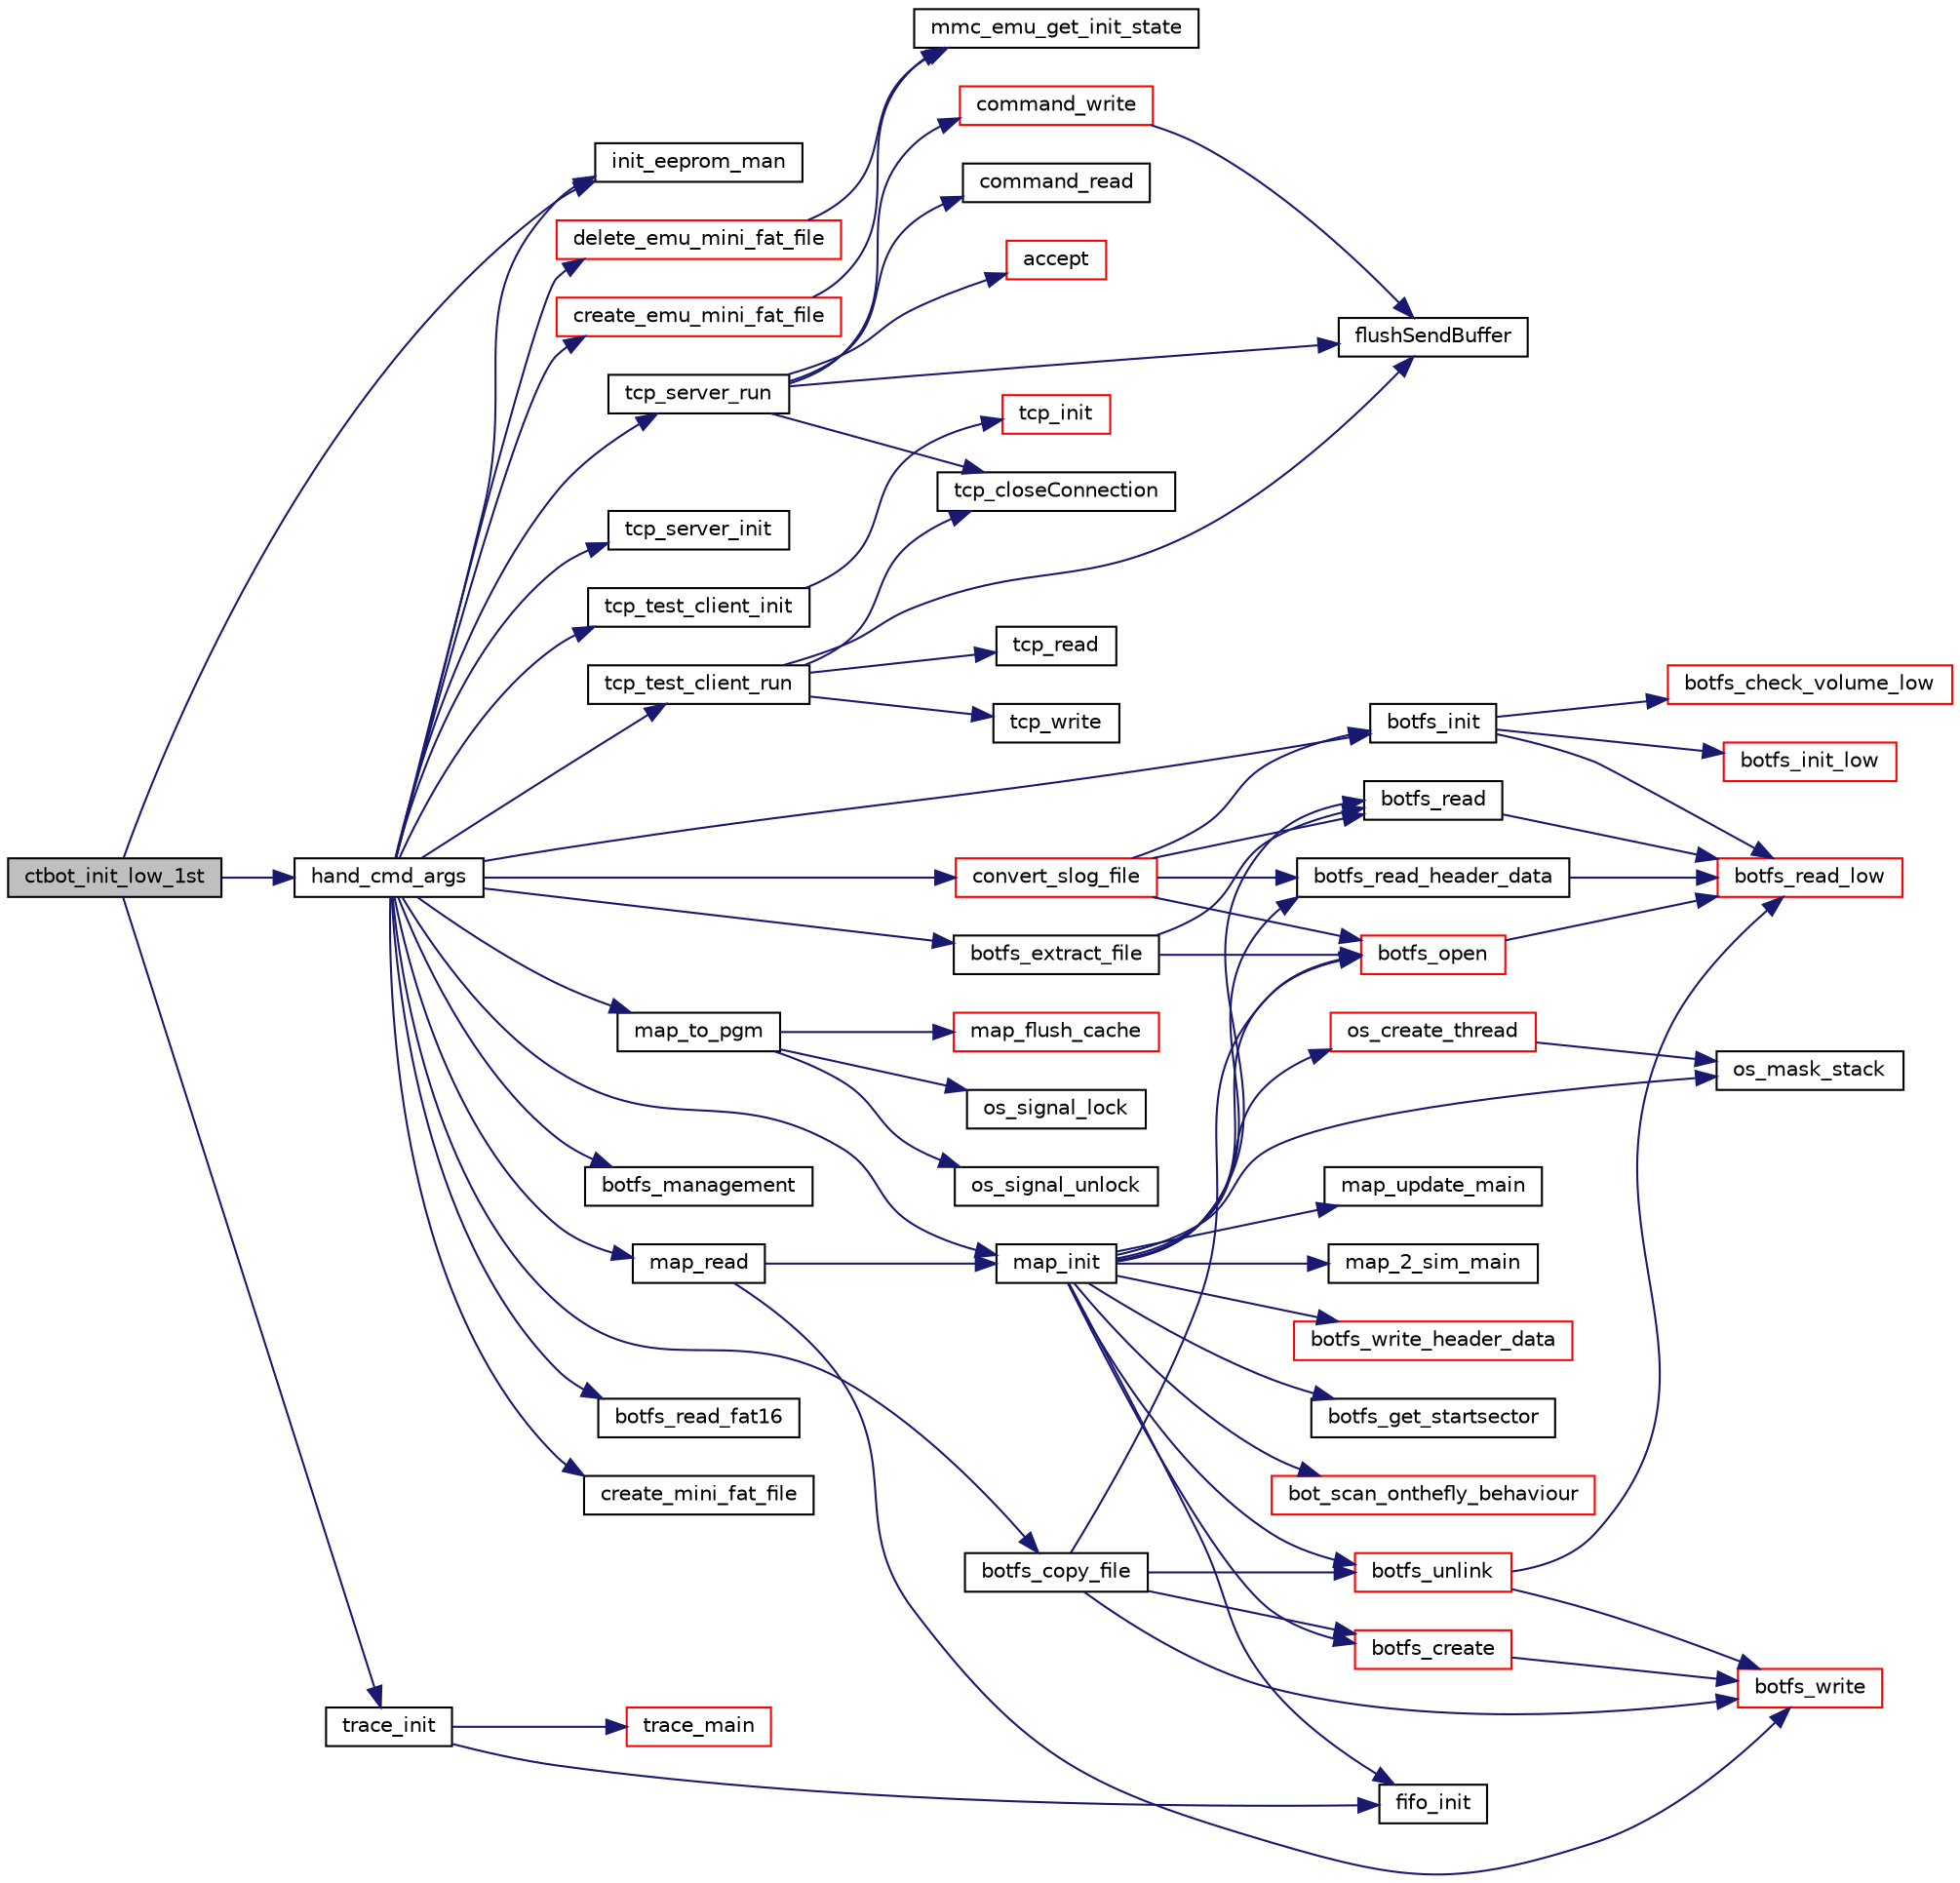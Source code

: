 digraph G
{
  edge [fontname="Helvetica",fontsize="10",labelfontname="Helvetica",labelfontsize="10"];
  node [fontname="Helvetica",fontsize="10",shape=record];
  rankdir="LR";
  Node1 [label="ctbot_init_low_1st",height=0.2,width=0.4,color="black", fillcolor="grey75", style="filled" fontcolor="black"];
  Node1 -> Node2 [color="midnightblue",fontsize="10",style="solid",fontname="Helvetica"];
  Node2 [label="init_eeprom_man",height=0.2,width=0.4,color="black", fillcolor="white", style="filled",URL="$eeprom__pc_8c.html#a336de810ea7306c784aa421048de9626"];
  Node1 -> Node3 [color="midnightblue",fontsize="10",style="solid",fontname="Helvetica"];
  Node3 [label="hand_cmd_args",height=0.2,width=0.4,color="black", fillcolor="white", style="filled",URL="$cmd__tools_8h.html#ae1c7028ff0debe29c4678277a854e5e1",tooltip="Behandelt die Kommandozeilen-Argumente."];
  Node3 -> Node4 [color="midnightblue",fontsize="10",style="solid",fontname="Helvetica"];
  Node4 [label="tcp_server_init",height=0.2,width=0.4,color="black", fillcolor="white", style="filled",URL="$tcp-server_8h.html#a1064c47dd79ee34077d1983e415b5ca7"];
  Node3 -> Node5 [color="midnightblue",fontsize="10",style="solid",fontname="Helvetica"];
  Node5 [label="tcp_server_run",height=0.2,width=0.4,color="black", fillcolor="white", style="filled",URL="$tcp-server_8h.html#ace4243c07e325ba60c2eeb228743ea1b"];
  Node5 -> Node6 [color="midnightblue",fontsize="10",style="solid",fontname="Helvetica"];
  Node6 [label="accept",height=0.2,width=0.4,color="red", fillcolor="white", style="filled",URL="$ubasic_8c.html#aa2d72051274fdc2aafa92cf26f8f8189"];
  Node5 -> Node7 [color="midnightblue",fontsize="10",style="solid",fontname="Helvetica"];
  Node7 [label="command_write",height=0.2,width=0.4,color="red", fillcolor="white", style="filled",URL="$command_8c.html#a419b75ed34551408822d9caee3cd5206"];
  Node7 -> Node8 [color="midnightblue",fontsize="10",style="solid",fontname="Helvetica"];
  Node8 [label="flushSendBuffer",height=0.2,width=0.4,color="black", fillcolor="white", style="filled",URL="$tcp_8h.html#aae71e1682727310afab282923a80c968"];
  Node5 -> Node8 [color="midnightblue",fontsize="10",style="solid",fontname="Helvetica"];
  Node5 -> Node9 [color="midnightblue",fontsize="10",style="solid",fontname="Helvetica"];
  Node9 [label="command_read",height=0.2,width=0.4,color="black", fillcolor="white", style="filled",URL="$command_8c.html#a710f03c0bca16a1965fc97647f41ee06"];
  Node5 -> Node10 [color="midnightblue",fontsize="10",style="solid",fontname="Helvetica"];
  Node10 [label="tcp_closeConnection",height=0.2,width=0.4,color="black", fillcolor="white", style="filled",URL="$tcp_8h.html#a533156f7515b0fac54217758ded89cec"];
  Node3 -> Node11 [color="midnightblue",fontsize="10",style="solid",fontname="Helvetica"];
  Node11 [label="tcp_test_client_init",height=0.2,width=0.4,color="black", fillcolor="white", style="filled",URL="$tcp-server_8h.html#ae9f36864880c59f4b2e7f2cdbfa427be"];
  Node11 -> Node12 [color="midnightblue",fontsize="10",style="solid",fontname="Helvetica"];
  Node12 [label="tcp_init",height=0.2,width=0.4,color="red", fillcolor="white", style="filled",URL="$tcp_8h.html#a51de4ded7d342456d31722493c92c969"];
  Node3 -> Node13 [color="midnightblue",fontsize="10",style="solid",fontname="Helvetica"];
  Node13 [label="tcp_test_client_run",height=0.2,width=0.4,color="black", fillcolor="white", style="filled",URL="$tcp-server_8h.html#ae95ffb3258b0e976ccc4424b8f22103f"];
  Node13 -> Node14 [color="midnightblue",fontsize="10",style="solid",fontname="Helvetica"];
  Node14 [label="tcp_read",height=0.2,width=0.4,color="black", fillcolor="white", style="filled",URL="$tcp_8h.html#a294129207dee66dc263765f8dd00351b"];
  Node13 -> Node15 [color="midnightblue",fontsize="10",style="solid",fontname="Helvetica"];
  Node15 [label="tcp_write",height=0.2,width=0.4,color="black", fillcolor="white", style="filled",URL="$tcp_8h.html#abf5327c9ea7eb20615c07b4ffd833abb"];
  Node13 -> Node8 [color="midnightblue",fontsize="10",style="solid",fontname="Helvetica"];
  Node13 -> Node10 [color="midnightblue",fontsize="10",style="solid",fontname="Helvetica"];
  Node3 -> Node16 [color="midnightblue",fontsize="10",style="solid",fontname="Helvetica"];
  Node16 [label="map_read",height=0.2,width=0.4,color="black", fillcolor="white", style="filled",URL="$map_8c.html#a11f527d97dcbb43f9ae363ac36e1feea"];
  Node16 -> Node17 [color="midnightblue",fontsize="10",style="solid",fontname="Helvetica"];
  Node17 [label="map_init",height=0.2,width=0.4,color="black", fillcolor="white", style="filled",URL="$map_8c.html#aa0e2581b7a7a791c8a20d4e3320ada4d"];
  Node17 -> Node18 [color="midnightblue",fontsize="10",style="solid",fontname="Helvetica"];
  Node18 [label="bot_scan_onthefly_behaviour",height=0.2,width=0.4,color="red", fillcolor="white", style="filled",URL="$behaviour__scan_8c.html#a06a99ebf4e3fe7e4d494589add4429df"];
  Node17 -> Node19 [color="midnightblue",fontsize="10",style="solid",fontname="Helvetica"];
  Node19 [label="os_mask_stack",height=0.2,width=0.4,color="black", fillcolor="white", style="filled",URL="$os__thread_8c.html#ac0440fe078802d66f53552e2eaec35fb"];
  Node17 -> Node20 [color="midnightblue",fontsize="10",style="solid",fontname="Helvetica"];
  Node20 [label="fifo_init",height=0.2,width=0.4,color="black", fillcolor="white", style="filled",URL="$fifo_8c.html#a125e7099a807c9ec1e62227f84723248"];
  Node17 -> Node21 [color="midnightblue",fontsize="10",style="solid",fontname="Helvetica"];
  Node21 [label="os_create_thread",height=0.2,width=0.4,color="red", fillcolor="white", style="filled",URL="$os__thread_8h.html#a2225be2eb34882c09ae7ad31a8b07207"];
  Node21 -> Node19 [color="midnightblue",fontsize="10",style="solid",fontname="Helvetica"];
  Node17 -> Node22 [color="midnightblue",fontsize="10",style="solid",fontname="Helvetica"];
  Node22 [label="map_update_main",height=0.2,width=0.4,color="black", fillcolor="white", style="filled",URL="$map_8c.html#abf9428d5d42d86411f2b54a8f37a4bf1"];
  Node17 -> Node23 [color="midnightblue",fontsize="10",style="solid",fontname="Helvetica"];
  Node23 [label="map_2_sim_main",height=0.2,width=0.4,color="black", fillcolor="white", style="filled",URL="$map_8c.html#afb01cbd50e58cb1dcb1681886ad8f29c"];
  Node17 -> Node24 [color="midnightblue",fontsize="10",style="solid",fontname="Helvetica"];
  Node24 [label="botfs_open",height=0.2,width=0.4,color="red", fillcolor="white", style="filled",URL="$botfs_8c.html#aad0605bba52a09999f158cb2e371a5de",tooltip="Oeffnet eine Datei."];
  Node24 -> Node25 [color="midnightblue",fontsize="10",style="solid",fontname="Helvetica"];
  Node25 [label="botfs_read_low",height=0.2,width=0.4,color="red", fillcolor="white", style="filled",URL="$botfs-low_8h.html#ad79b36f6afd1740d03f6551a2418e733",tooltip="Liest einen BOTFS_BLOCK_SIZE Byte grossen Block."];
  Node17 -> Node26 [color="midnightblue",fontsize="10",style="solid",fontname="Helvetica"];
  Node26 [label="botfs_unlink",height=0.2,width=0.4,color="red", fillcolor="white", style="filled",URL="$botfs_8c.html#a51db2e9a9426dc9edb351cc81edd7a70",tooltip="Entfernt eine Datei."];
  Node26 -> Node27 [color="midnightblue",fontsize="10",style="solid",fontname="Helvetica"];
  Node27 [label="botfs_write",height=0.2,width=0.4,color="red", fillcolor="white", style="filled",URL="$botfs_8c.html#afe7539a83c840b120ef8996557fd0e9a",tooltip="Schreibt BOTFS_BLOCK_SIZE Bytes aus einem Puffer in eine Datei."];
  Node26 -> Node25 [color="midnightblue",fontsize="10",style="solid",fontname="Helvetica"];
  Node17 -> Node28 [color="midnightblue",fontsize="10",style="solid",fontname="Helvetica"];
  Node28 [label="botfs_create",height=0.2,width=0.4,color="red", fillcolor="white", style="filled",URL="$botfs_8c.html#a5eab2bbbace8faac17e9a9a35719d89a",tooltip="Legt eine neue Datei an."];
  Node28 -> Node27 [color="midnightblue",fontsize="10",style="solid",fontname="Helvetica"];
  Node17 -> Node29 [color="midnightblue",fontsize="10",style="solid",fontname="Helvetica"];
  Node29 [label="botfs_read_header_data",height=0.2,width=0.4,color="black", fillcolor="white", style="filled",URL="$botfs_8c.html#a4f5aa83fae2a2682310842df4c8458e0",tooltip="Liest die frei verwendbaren Header-Daten einer Datei aus."];
  Node29 -> Node25 [color="midnightblue",fontsize="10",style="solid",fontname="Helvetica"];
  Node17 -> Node30 [color="midnightblue",fontsize="10",style="solid",fontname="Helvetica"];
  Node30 [label="botfs_write_header_data",height=0.2,width=0.4,color="red", fillcolor="white", style="filled",URL="$botfs_8c.html#a4211d1027e05944d4aff015446e01b62",tooltip="Schreib die frei verwendbaren Header-Daten einer Datei in den Header."];
  Node17 -> Node31 [color="midnightblue",fontsize="10",style="solid",fontname="Helvetica"];
  Node31 [label="botfs_get_startsector",height=0.2,width=0.4,color="black", fillcolor="white", style="filled",URL="$botfs_8c.html#ab1b873903671002d1b01240d6d800f55",tooltip="Gibt die physische Blockadresse des Dateianfangs zurueck."];
  Node17 -> Node32 [color="midnightblue",fontsize="10",style="solid",fontname="Helvetica"];
  Node32 [label="botfs_read",height=0.2,width=0.4,color="black", fillcolor="white", style="filled",URL="$botfs_8c.html#a71348fbe8ed02ee7b07b6ab789a400ab",tooltip="Liest BOTFS_BLOCK_SIZE Bytes aus einer Datei in einen Puffer."];
  Node32 -> Node25 [color="midnightblue",fontsize="10",style="solid",fontname="Helvetica"];
  Node16 -> Node27 [color="midnightblue",fontsize="10",style="solid",fontname="Helvetica"];
  Node3 -> Node33 [color="midnightblue",fontsize="10",style="solid",fontname="Helvetica"];
  Node33 [label="botfs_init",height=0.2,width=0.4,color="black", fillcolor="white", style="filled",URL="$botfs_8c.html#a9452100255630000f8d3a3540f3546a3",tooltip="Initialisiert ein Volume."];
  Node33 -> Node34 [color="midnightblue",fontsize="10",style="solid",fontname="Helvetica"];
  Node34 [label="botfs_init_low",height=0.2,width=0.4,color="red", fillcolor="white", style="filled",URL="$botfs-low_8h.html#a04a8d2f38bf2c9d01e787da13cb73dc8",tooltip="Laedt das Volume."];
  Node33 -> Node25 [color="midnightblue",fontsize="10",style="solid",fontname="Helvetica"];
  Node33 -> Node35 [color="midnightblue",fontsize="10",style="solid",fontname="Helvetica"];
  Node35 [label="botfs_check_volume_low",height=0.2,width=0.4,color="red", fillcolor="white", style="filled",URL="$botfs-low_8h.html#a2c8ce5783b030602ef6b682f7c67202a",tooltip="Ueberprueft ein geladenes Volume."];
  Node3 -> Node17 [color="midnightblue",fontsize="10",style="solid",fontname="Helvetica"];
  Node3 -> Node36 [color="midnightblue",fontsize="10",style="solid",fontname="Helvetica"];
  Node36 [label="map_to_pgm",height=0.2,width=0.4,color="black", fillcolor="white", style="filled",URL="$map_8c.html#ac439afb4a034a8a0c4cfc7421a6000db"];
  Node36 -> Node37 [color="midnightblue",fontsize="10",style="solid",fontname="Helvetica"];
  Node37 [label="map_flush_cache",height=0.2,width=0.4,color="red", fillcolor="white", style="filled",URL="$map_8c.html#a5c151bce0e665ee98fac1465d692fef0"];
  Node36 -> Node38 [color="midnightblue",fontsize="10",style="solid",fontname="Helvetica"];
  Node38 [label="os_signal_lock",height=0.2,width=0.4,color="black", fillcolor="white", style="filled",URL="$os__thread__pc_8c.html#ae59b1320daae9dc263c512b326e91c00"];
  Node36 -> Node39 [color="midnightblue",fontsize="10",style="solid",fontname="Helvetica"];
  Node39 [label="os_signal_unlock",height=0.2,width=0.4,color="black", fillcolor="white", style="filled",URL="$os__thread__pc_8c.html#aa0b166109be9754de9b8b863b8d197c7"];
  Node3 -> Node40 [color="midnightblue",fontsize="10",style="solid",fontname="Helvetica"];
  Node40 [label="botfs_management",height=0.2,width=0.4,color="black", fillcolor="white", style="filled",URL="$botfs_8h.html#a6ed6b6e4817d4435956735eedaeae3e4",tooltip="Management-Tools fuer BotFS."];
  Node3 -> Node41 [color="midnightblue",fontsize="10",style="solid",fontname="Helvetica"];
  Node41 [label="botfs_copy_file",height=0.2,width=0.4,color="black", fillcolor="white", style="filled",URL="$botfs_8h.html#a855fac9127fb0e3076b60da2f9a1650f",tooltip="Kopiert eine Datei vom PC-Dateisystem auf das BotFS-Volume."];
  Node41 -> Node24 [color="midnightblue",fontsize="10",style="solid",fontname="Helvetica"];
  Node41 -> Node26 [color="midnightblue",fontsize="10",style="solid",fontname="Helvetica"];
  Node41 -> Node28 [color="midnightblue",fontsize="10",style="solid",fontname="Helvetica"];
  Node41 -> Node27 [color="midnightblue",fontsize="10",style="solid",fontname="Helvetica"];
  Node3 -> Node42 [color="midnightblue",fontsize="10",style="solid",fontname="Helvetica"];
  Node42 [label="botfs_extract_file",height=0.2,width=0.4,color="black", fillcolor="white", style="filled",URL="$botfs_8h.html#aaf7266e0becb9ea37380a0c6486db40b",tooltip="Kopiert eine Datei vom BotfS-Volume ins PC-Dateisystem."];
  Node42 -> Node24 [color="midnightblue",fontsize="10",style="solid",fontname="Helvetica"];
  Node42 -> Node32 [color="midnightblue",fontsize="10",style="solid",fontname="Helvetica"];
  Node3 -> Node43 [color="midnightblue",fontsize="10",style="solid",fontname="Helvetica"];
  Node43 [label="botfs_read_fat16",height=0.2,width=0.4,color="black", fillcolor="white", style="filled",URL="$botfs_8h.html#a3b1852754b9352e456042f31f5242d6c",tooltip="Zeigt Informationen ueber jeden Eintrag des Root-Verzeichnisses einer FAT16-Partition an..."];
  Node3 -> Node44 [color="midnightblue",fontsize="10",style="solid",fontname="Helvetica"];
  Node44 [label="create_mini_fat_file",height=0.2,width=0.4,color="black", fillcolor="white", style="filled",URL="$mini-fat__pc_8c.html#a698b3ffad1edb0ad8dc1b0f5451799b3"];
  Node3 -> Node45 [color="midnightblue",fontsize="10",style="solid",fontname="Helvetica"];
  Node45 [label="create_emu_mini_fat_file",height=0.2,width=0.4,color="red", fillcolor="white", style="filled",URL="$mini-fat__pc_8c.html#a2b127e424e8caa1ac63270a4c18cf2f6"];
  Node45 -> Node46 [color="midnightblue",fontsize="10",style="solid",fontname="Helvetica"];
  Node46 [label="mmc_emu_get_init_state",height=0.2,width=0.4,color="black", fillcolor="white", style="filled",URL="$mmc-emu_8h.html#a9713f38ad215f9fa39949a6f068f2b7d"];
  Node3 -> Node47 [color="midnightblue",fontsize="10",style="solid",fontname="Helvetica"];
  Node47 [label="delete_emu_mini_fat_file",height=0.2,width=0.4,color="red", fillcolor="white", style="filled",URL="$mini-fat__pc_8c.html#a9b717c2f0b367c437210f5cf97abc848"];
  Node47 -> Node46 [color="midnightblue",fontsize="10",style="solid",fontname="Helvetica"];
  Node3 -> Node48 [color="midnightblue",fontsize="10",style="solid",fontname="Helvetica"];
  Node48 [label="convert_slog_file",height=0.2,width=0.4,color="red", fillcolor="white", style="filled",URL="$sensor-low_8h.html#aba81277dad3bf2bc6bf59a482641badf",tooltip="Konvertiert eine (binaere) Speedlog-Datei (&quot;AVR-Endian&quot;) in eine Textdatei."];
  Node48 -> Node33 [color="midnightblue",fontsize="10",style="solid",fontname="Helvetica"];
  Node48 -> Node24 [color="midnightblue",fontsize="10",style="solid",fontname="Helvetica"];
  Node48 -> Node29 [color="midnightblue",fontsize="10",style="solid",fontname="Helvetica"];
  Node48 -> Node32 [color="midnightblue",fontsize="10",style="solid",fontname="Helvetica"];
  Node3 -> Node2 [color="midnightblue",fontsize="10",style="solid",fontname="Helvetica"];
  Node1 -> Node49 [color="midnightblue",fontsize="10",style="solid",fontname="Helvetica"];
  Node49 [label="trace_init",height=0.2,width=0.4,color="black", fillcolor="white", style="filled",URL="$trace_8h.html#a5ef5d43e7c59f0ee9c490ea4e423c008",tooltip="Initialisiert das Trace-System."];
  Node49 -> Node20 [color="midnightblue",fontsize="10",style="solid",fontname="Helvetica"];
  Node49 -> Node50 [color="midnightblue",fontsize="10",style="solid",fontname="Helvetica"];
  Node50 [label="trace_main",height=0.2,width=0.4,color="red", fillcolor="white", style="filled",URL="$trace_8c.html#aaf256c21b1f3bbc80ca0fda440431bc3",tooltip="Trace-Thread, der die Daten des Puffers in eine Datei schreibt."];
}
